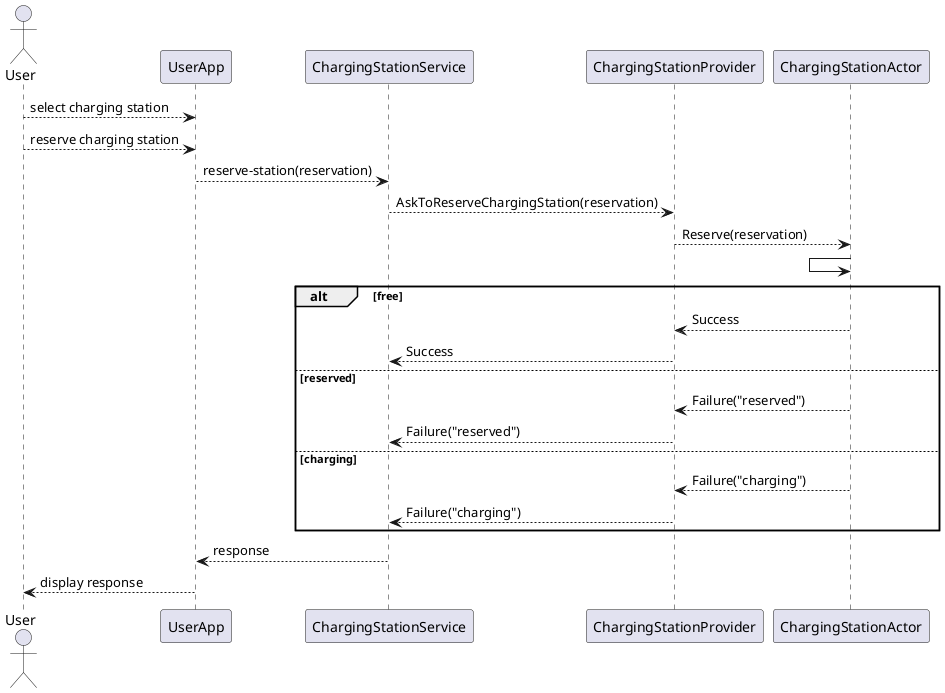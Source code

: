 @startuml reserve-station
actor User as U
participant UserApp as UA
participant ChargingStationService as CSS
participant ChargingStationProvider as CSP
participant ChargingStationActor as CSA

U --> UA : select charging station
U --> UA : reserve charging station
UA --> CSS : reserve-station(reservation)
CSS --> CSP : AskToReserveChargingStation(reservation)
CSP --> CSA : Reserve(reservation)
CSA <- CSA

alt free
 CSA --> CSP : Success
 CSP --> CSS : Success
else reserved
 CSA --> CSP : Failure("reserved")
 CSP --> CSS : Failure("reserved")
else charging
 CSA --> CSP : Failure("charging")
 CSP --> CSS : Failure("charging")
end

CSS --> UA : response
UA --> U : display response
@enduml